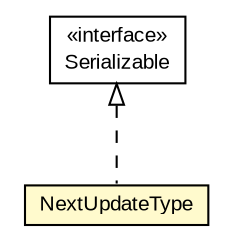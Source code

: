 #!/usr/local/bin/dot
#
# Class diagram 
# Generated by UMLGraph version R5_6-24-gf6e263 (http://www.umlgraph.org/)
#

digraph G {
	edge [fontname="arial",fontsize=10,labelfontname="arial",labelfontsize=10];
	node [fontname="arial",fontsize=10,shape=plaintext];
	nodesep=0.25;
	ranksep=0.5;
	// eu.europa.esig.jaxb.tsl.NextUpdateType
	c440860 [label=<<table title="eu.europa.esig.jaxb.tsl.NextUpdateType" border="0" cellborder="1" cellspacing="0" cellpadding="2" port="p" bgcolor="lemonChiffon" href="./NextUpdateType.html">
		<tr><td><table border="0" cellspacing="0" cellpadding="1">
<tr><td align="center" balign="center"> NextUpdateType </td></tr>
		</table></td></tr>
		</table>>, URL="./NextUpdateType.html", fontname="arial", fontcolor="black", fontsize=10.0];
	//eu.europa.esig.jaxb.tsl.NextUpdateType implements java.io.Serializable
	c441128:p -> c440860:p [dir=back,arrowtail=empty,style=dashed];
	// java.io.Serializable
	c441128 [label=<<table title="java.io.Serializable" border="0" cellborder="1" cellspacing="0" cellpadding="2" port="p" href="http://java.sun.com/j2se/1.4.2/docs/api/java/io/Serializable.html">
		<tr><td><table border="0" cellspacing="0" cellpadding="1">
<tr><td align="center" balign="center"> &#171;interface&#187; </td></tr>
<tr><td align="center" balign="center"> Serializable </td></tr>
		</table></td></tr>
		</table>>, URL="http://java.sun.com/j2se/1.4.2/docs/api/java/io/Serializable.html", fontname="arial", fontcolor="black", fontsize=10.0];
}


